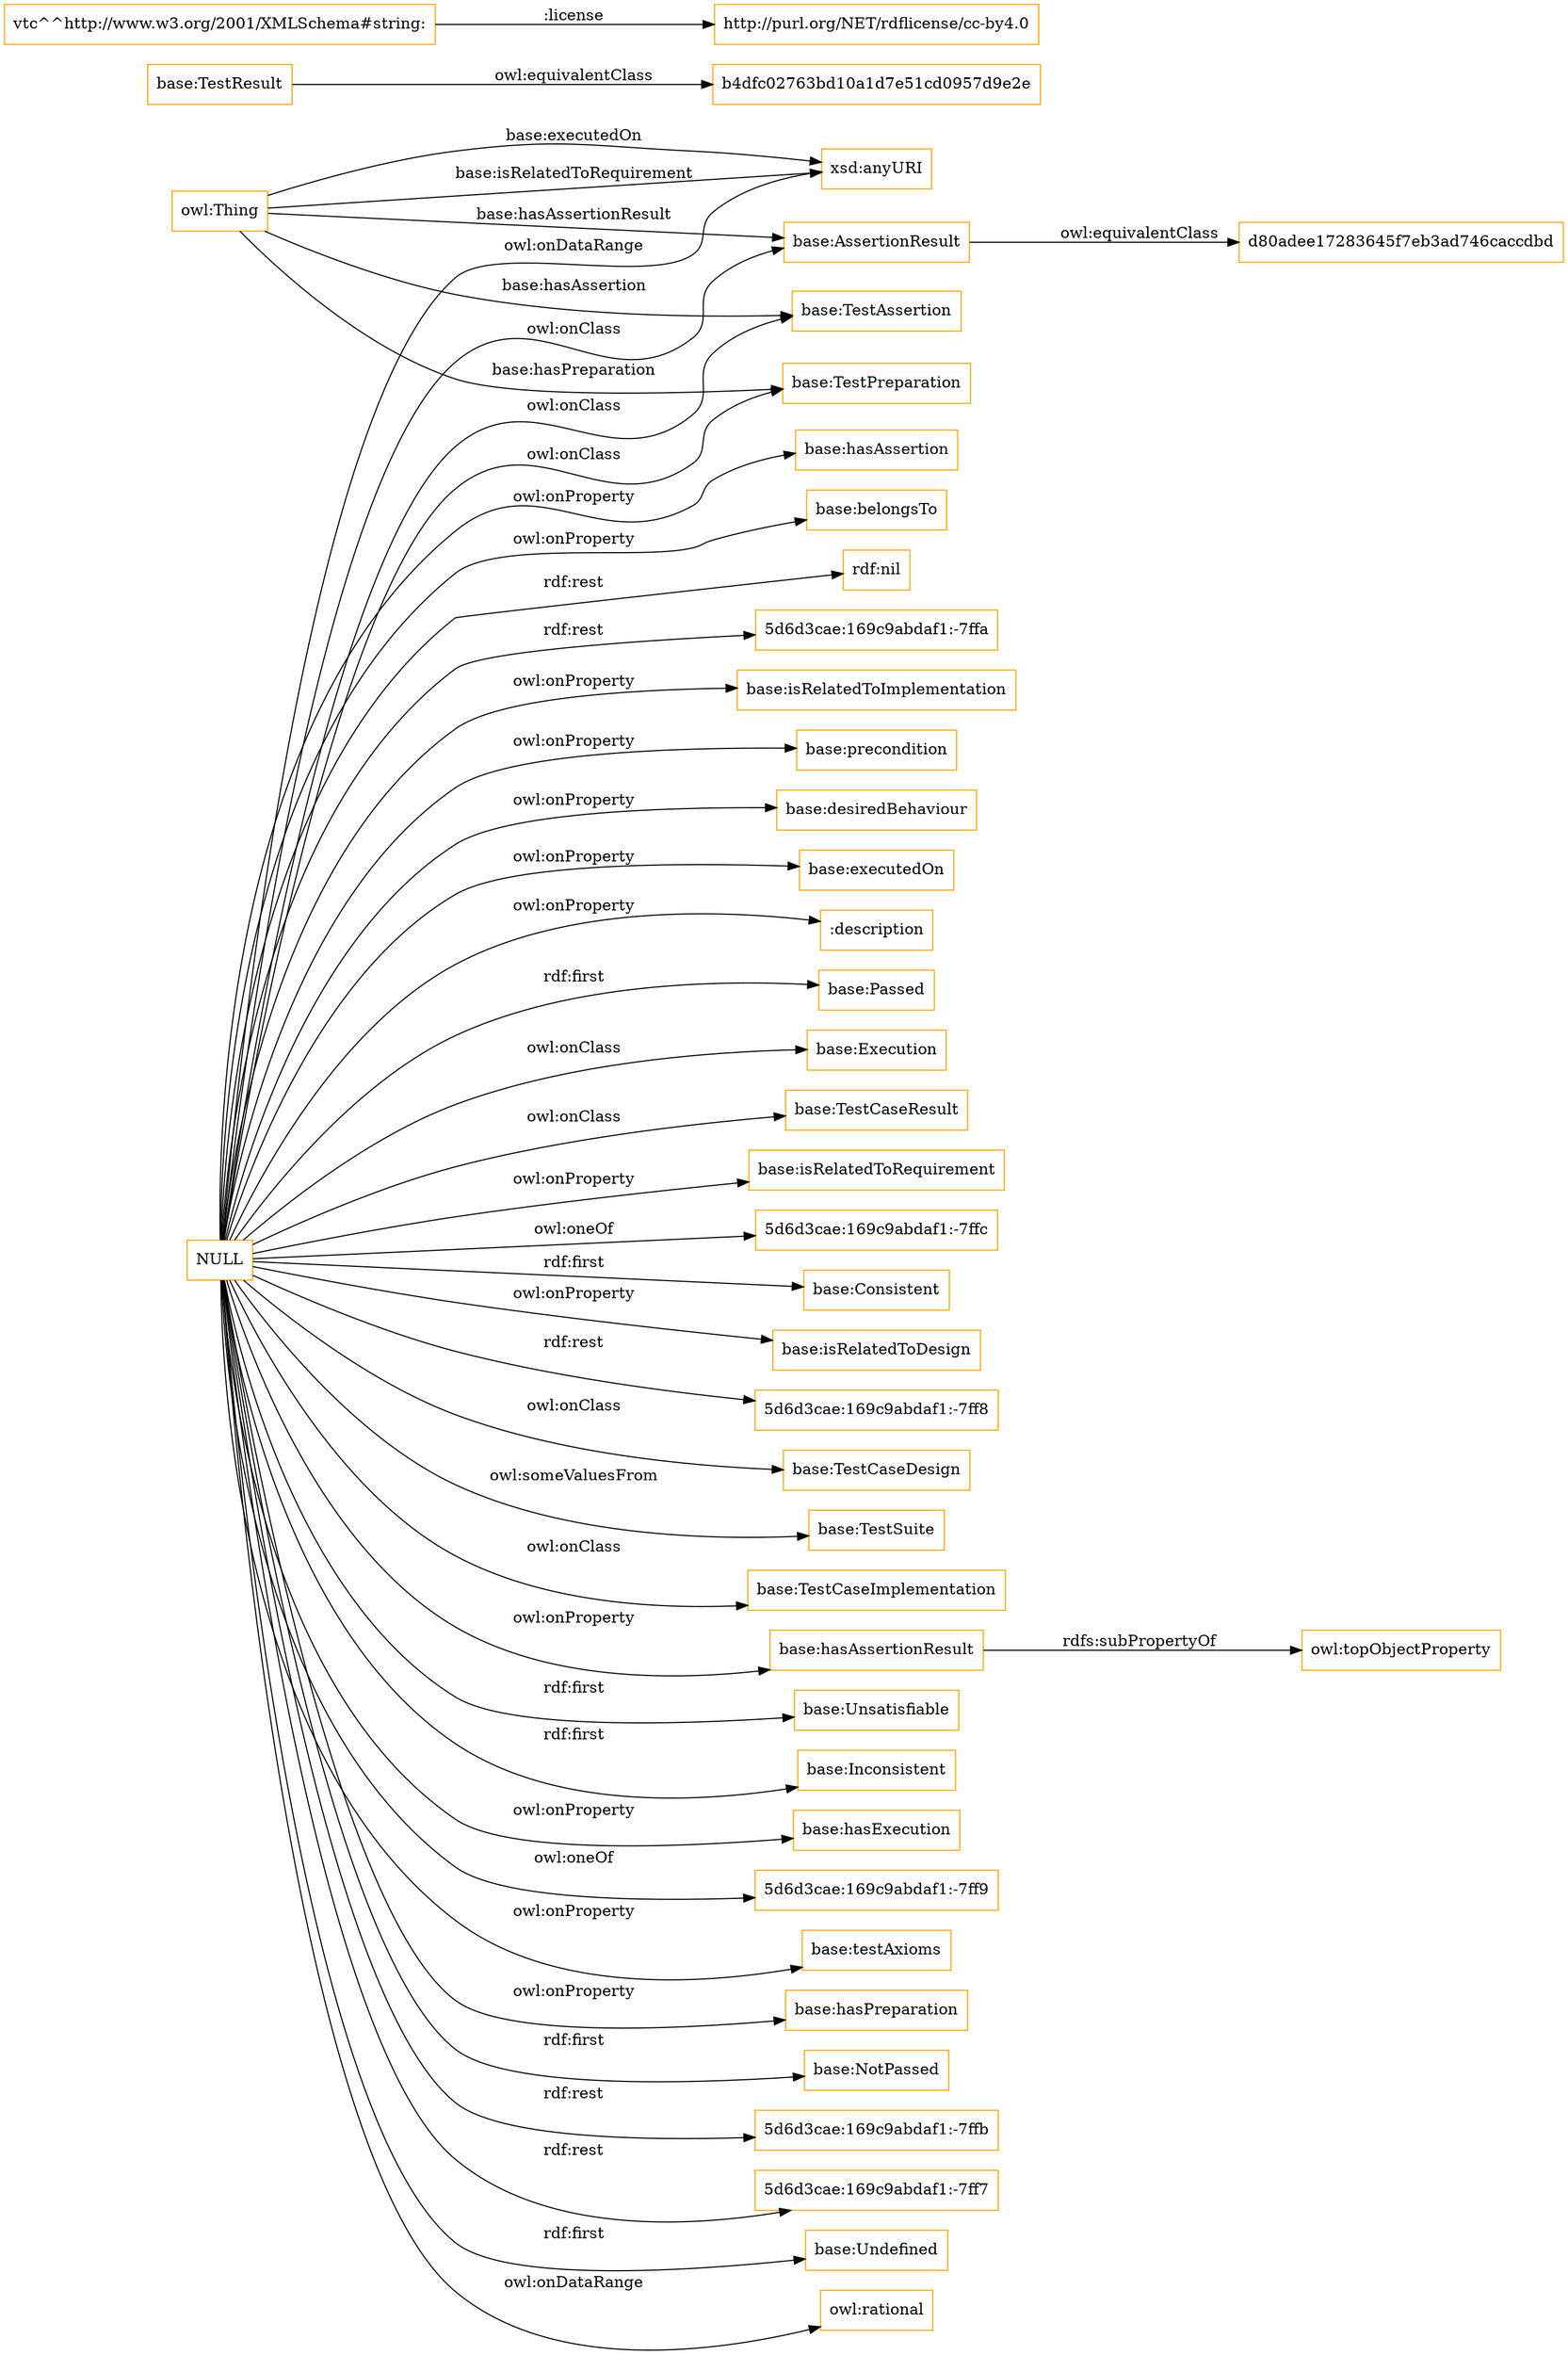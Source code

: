 digraph ar2dtool_diagram { 
rankdir=LR;
size="1501"
node [shape = rectangle, color="orange"]; "base:Execution" "d80adee17283645f7eb3ad746caccdbd" "base:TestCaseResult" "b4dfc02763bd10a1d7e51cd0957d9e2e" "base:AssertionResult" "base:TestResult" "base:TestCaseDesign" "base:TestSuite" "base:TestCaseImplementation" "base:TestAssertion" "base:TestPreparation" ; /*classes style*/
	"base:AssertionResult" -> "d80adee17283645f7eb3ad746caccdbd" [ label = "owl:equivalentClass" ];
	"base:hasAssertionResult" -> "owl:topObjectProperty" [ label = "rdfs:subPropertyOf" ];
	"base:TestResult" -> "b4dfc02763bd10a1d7e51cd0957d9e2e" [ label = "owl:equivalentClass" ];
	"NULL" -> "base:Execution" [ label = "owl:onClass" ];
	"NULL" -> "base:Unsatisfiable" [ label = "rdf:first" ];
	"NULL" -> "base:TestCaseResult" [ label = "owl:onClass" ];
	"NULL" -> "base:Inconsistent" [ label = "rdf:first" ];
	"NULL" -> "base:hasExecution" [ label = "owl:onProperty" ];
	"NULL" -> "5d6d3cae:169c9abdaf1:-7ff9" [ label = "owl:oneOf" ];
	"NULL" -> "base:testAxioms" [ label = "owl:onProperty" ];
	"NULL" -> "base:hasPreparation" [ label = "owl:onProperty" ];
	"NULL" -> "base:NotPassed" [ label = "rdf:first" ];
	"NULL" -> "5d6d3cae:169c9abdaf1:-7ffb" [ label = "rdf:rest" ];
	"NULL" -> "base:TestCaseImplementation" [ label = "owl:onClass" ];
	"NULL" -> "5d6d3cae:169c9abdaf1:-7ff7" [ label = "rdf:rest" ];
	"NULL" -> "base:Undefined" [ label = "rdf:first" ];
	"NULL" -> "owl:rational" [ label = "owl:onDataRange" ];
	"NULL" -> "base:TestPreparation" [ label = "owl:onClass" ];
	"NULL" -> "base:hasAssertion" [ label = "owl:onProperty" ];
	"NULL" -> "base:TestCaseDesign" [ label = "owl:onClass" ];
	"NULL" -> "base:belongsTo" [ label = "owl:onProperty" ];
	"NULL" -> "base:AssertionResult" [ label = "owl:onClass" ];
	"NULL" -> "rdf:nil" [ label = "rdf:rest" ];
	"NULL" -> "5d6d3cae:169c9abdaf1:-7ffa" [ label = "rdf:rest" ];
	"NULL" -> "base:isRelatedToImplementation" [ label = "owl:onProperty" ];
	"NULL" -> "base:precondition" [ label = "owl:onProperty" ];
	"NULL" -> "base:desiredBehaviour" [ label = "owl:onProperty" ];
	"NULL" -> "base:executedOn" [ label = "owl:onProperty" ];
	"NULL" -> ":description" [ label = "owl:onProperty" ];
	"NULL" -> "base:hasAssertionResult" [ label = "owl:onProperty" ];
	"NULL" -> "base:Passed" [ label = "rdf:first" ];
	"NULL" -> "base:isRelatedToRequirement" [ label = "owl:onProperty" ];
	"NULL" -> "5d6d3cae:169c9abdaf1:-7ffc" [ label = "owl:oneOf" ];
	"NULL" -> "xsd:anyURI" [ label = "owl:onDataRange" ];
	"NULL" -> "base:TestSuite" [ label = "owl:someValuesFrom" ];
	"NULL" -> "base:TestAssertion" [ label = "owl:onClass" ];
	"NULL" -> "base:Consistent" [ label = "rdf:first" ];
	"NULL" -> "base:isRelatedToDesign" [ label = "owl:onProperty" ];
	"NULL" -> "5d6d3cae:169c9abdaf1:-7ff8" [ label = "rdf:rest" ];
	"vtc^^http://www.w3.org/2001/XMLSchema#string:" -> "http://purl.org/NET/rdflicense/cc-by4.0" [ label = ":license" ];
	"owl:Thing" -> "base:TestAssertion" [ label = "base:hasAssertion" ];
	"owl:Thing" -> "base:TestPreparation" [ label = "base:hasPreparation" ];
	"owl:Thing" -> "xsd:anyURI" [ label = "base:executedOn" ];
	"owl:Thing" -> "base:AssertionResult" [ label = "base:hasAssertionResult" ];
	"owl:Thing" -> "xsd:anyURI" [ label = "base:isRelatedToRequirement" ];

}

